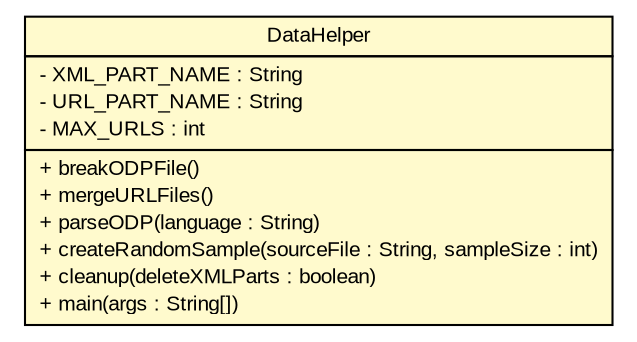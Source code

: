 #!/usr/local/bin/dot
#
# Class diagram 
# Generated by UMLGraph version 5.2 (http://www.umlgraph.org/)
#

digraph G {
	edge [fontname="arial",fontsize=10,labelfontname="arial",labelfontsize=10];
	node [fontname="arial",fontsize=10,shape=plaintext];
	nodesep=0.25;
	ranksep=0.5;
	// tud.iir.classification.page.DataHelper
	c16726 [label=<<table title="tud.iir.classification.page.DataHelper" border="0" cellborder="1" cellspacing="0" cellpadding="2" port="p" bgcolor="lemonChiffon" href="./DataHelper.html">
		<tr><td><table border="0" cellspacing="0" cellpadding="1">
<tr><td align="center" balign="center"> DataHelper </td></tr>
		</table></td></tr>
		<tr><td><table border="0" cellspacing="0" cellpadding="1">
<tr><td align="left" balign="left"> - XML_PART_NAME : String </td></tr>
<tr><td align="left" balign="left"> - URL_PART_NAME : String </td></tr>
<tr><td align="left" balign="left"> - MAX_URLS : int </td></tr>
		</table></td></tr>
		<tr><td><table border="0" cellspacing="0" cellpadding="1">
<tr><td align="left" balign="left"> + breakODPFile() </td></tr>
<tr><td align="left" balign="left"> + mergeURLFiles() </td></tr>
<tr><td align="left" balign="left"> + parseODP(language : String) </td></tr>
<tr><td align="left" balign="left"> + createRandomSample(sourceFile : String, sampleSize : int) </td></tr>
<tr><td align="left" balign="left"> + cleanup(deleteXMLParts : boolean) </td></tr>
<tr><td align="left" balign="left"> + main(args : String[]) </td></tr>
		</table></td></tr>
		</table>>, fontname="arial", fontcolor="black", fontsize=10.0];
}

